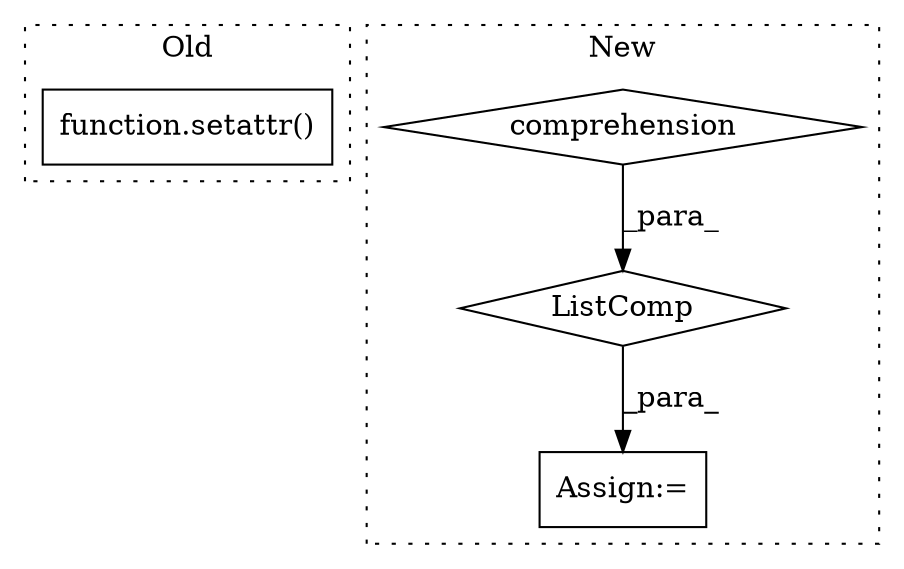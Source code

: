digraph G {
subgraph cluster0 {
1 [label="function.setattr()" a="75" s="7724,7824" l="8,1" shape="box"];
label = "Old";
style="dotted";
}
subgraph cluster1 {
2 [label="ListComp" a="106" s="8364" l="39" shape="diamond"];
3 [label="comprehension" a="45" s="8370" l="3" shape="diamond"];
4 [label="Assign:=" a="68" s="8331" l="3" shape="box"];
label = "New";
style="dotted";
}
2 -> 4 [label="_para_"];
3 -> 2 [label="_para_"];
}